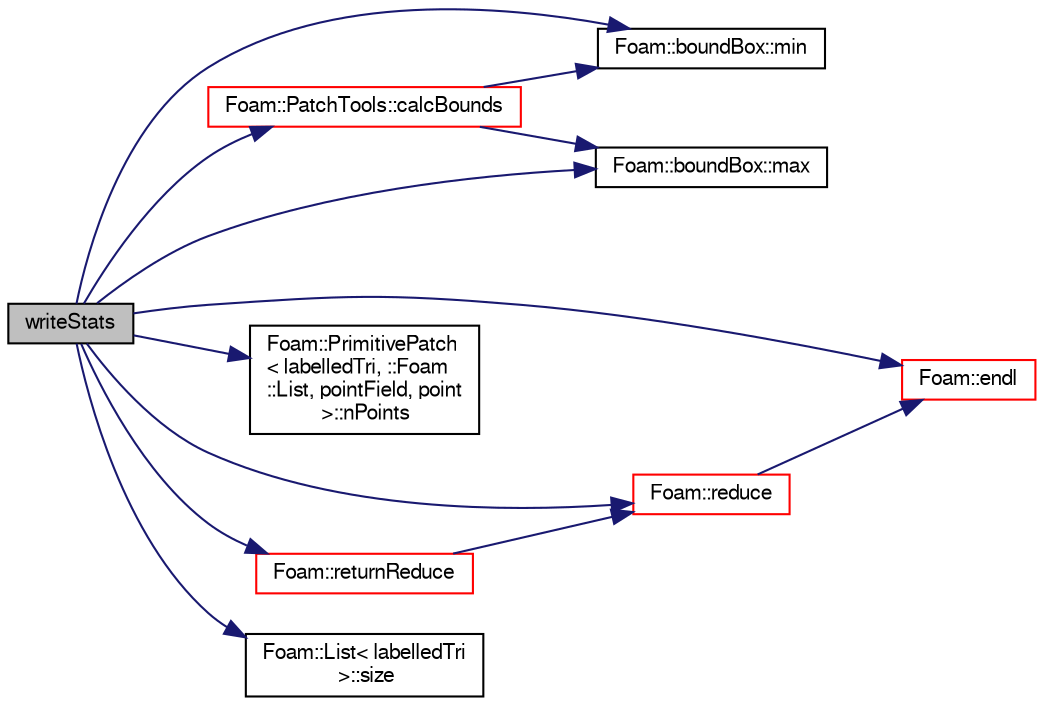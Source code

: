 digraph "writeStats"
{
  bgcolor="transparent";
  edge [fontname="FreeSans",fontsize="10",labelfontname="FreeSans",labelfontsize="10"];
  node [fontname="FreeSans",fontsize="10",shape=record];
  rankdir="LR";
  Node5201 [label="writeStats",height=0.2,width=0.4,color="black", fillcolor="grey75", style="filled", fontcolor="black"];
  Node5201 -> Node5202 [color="midnightblue",fontsize="10",style="solid",fontname="FreeSans"];
  Node5202 [label="Foam::PatchTools::calcBounds",height=0.2,width=0.4,color="red",URL="$a27526.html#a23386088c59e643ed53d59ff85ca7f8d"];
  Node5202 -> Node5205 [color="midnightblue",fontsize="10",style="solid",fontname="FreeSans"];
  Node5205 [label="Foam::boundBox::min",height=0.2,width=0.4,color="black",URL="$a27102.html#a41bea928bbb72b904d07db28570b07bd",tooltip="Minimum describing the bounding box. "];
  Node5202 -> Node5207 [color="midnightblue",fontsize="10",style="solid",fontname="FreeSans"];
  Node5207 [label="Foam::boundBox::max",height=0.2,width=0.4,color="black",URL="$a27102.html#a43279cd20862e64a21c8c82ee6c2441b",tooltip="Maximum describing the bounding box. "];
  Node5201 -> Node5209 [color="midnightblue",fontsize="10",style="solid",fontname="FreeSans"];
  Node5209 [label="Foam::endl",height=0.2,width=0.4,color="red",URL="$a21124.html#a2db8fe02a0d3909e9351bb4275b23ce4",tooltip="Add newline and flush stream. "];
  Node5201 -> Node5207 [color="midnightblue",fontsize="10",style="solid",fontname="FreeSans"];
  Node5201 -> Node5205 [color="midnightblue",fontsize="10",style="solid",fontname="FreeSans"];
  Node5201 -> Node5211 [color="midnightblue",fontsize="10",style="solid",fontname="FreeSans"];
  Node5211 [label="Foam::PrimitivePatch\l\< labelledTri, ::Foam\l::List, pointField, point\l \>::nPoints",height=0.2,width=0.4,color="black",URL="$a27538.html#a1c886a784a597459dbf2d9470798e9dd",tooltip="Return number of points supporting patch faces. "];
  Node5201 -> Node5212 [color="midnightblue",fontsize="10",style="solid",fontname="FreeSans"];
  Node5212 [label="Foam::reduce",height=0.2,width=0.4,color="red",URL="$a21124.html#a7ffd6af4acc2eb9ba72ee296b5ecda23"];
  Node5212 -> Node5209 [color="midnightblue",fontsize="10",style="solid",fontname="FreeSans"];
  Node5201 -> Node5228 [color="midnightblue",fontsize="10",style="solid",fontname="FreeSans"];
  Node5228 [label="Foam::returnReduce",height=0.2,width=0.4,color="red",URL="$a21124.html#a8d528a67d2a9c6fe4fb94bc86872624b"];
  Node5228 -> Node5212 [color="midnightblue",fontsize="10",style="solid",fontname="FreeSans"];
  Node5201 -> Node5232 [color="midnightblue",fontsize="10",style="solid",fontname="FreeSans"];
  Node5232 [label="Foam::List\< labelledTri\l \>::size",height=0.2,width=0.4,color="black",URL="$a25694.html#a47b3bf30da1eb3ab8076b5fbe00e0494",tooltip="Return the number of elements in the UList. "];
}
